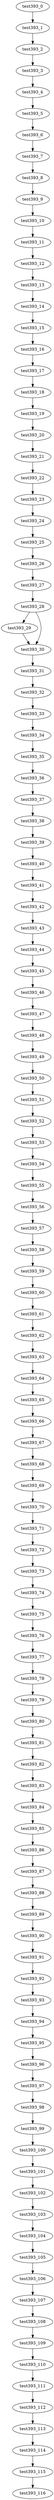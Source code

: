 digraph G {
test393_0->test393_1;
test393_1->test393_2;
test393_2->test393_3;
test393_3->test393_4;
test393_4->test393_5;
test393_5->test393_6;
test393_6->test393_7;
test393_7->test393_8;
test393_8->test393_9;
test393_9->test393_10;
test393_10->test393_11;
test393_11->test393_12;
test393_12->test393_13;
test393_13->test393_14;
test393_14->test393_15;
test393_15->test393_16;
test393_16->test393_17;
test393_17->test393_18;
test393_18->test393_19;
test393_19->test393_20;
test393_20->test393_21;
test393_21->test393_22;
test393_22->test393_23;
test393_23->test393_24;
test393_24->test393_25;
test393_25->test393_26;
test393_26->test393_27;
test393_27->test393_28;
test393_28->test393_29;
test393_28->test393_30;
test393_29->test393_30;
test393_30->test393_31;
test393_31->test393_32;
test393_32->test393_33;
test393_33->test393_34;
test393_34->test393_35;
test393_35->test393_36;
test393_36->test393_37;
test393_37->test393_38;
test393_38->test393_39;
test393_39->test393_40;
test393_40->test393_41;
test393_41->test393_42;
test393_42->test393_43;
test393_43->test393_44;
test393_44->test393_45;
test393_45->test393_46;
test393_46->test393_47;
test393_47->test393_48;
test393_48->test393_49;
test393_49->test393_50;
test393_50->test393_51;
test393_51->test393_52;
test393_52->test393_53;
test393_53->test393_54;
test393_54->test393_55;
test393_55->test393_56;
test393_56->test393_57;
test393_57->test393_58;
test393_58->test393_59;
test393_59->test393_60;
test393_60->test393_61;
test393_61->test393_62;
test393_62->test393_63;
test393_63->test393_64;
test393_64->test393_65;
test393_65->test393_66;
test393_66->test393_67;
test393_67->test393_68;
test393_68->test393_69;
test393_69->test393_70;
test393_70->test393_71;
test393_71->test393_72;
test393_72->test393_73;
test393_73->test393_74;
test393_74->test393_75;
test393_75->test393_76;
test393_76->test393_77;
test393_77->test393_78;
test393_78->test393_79;
test393_79->test393_80;
test393_80->test393_81;
test393_81->test393_82;
test393_82->test393_83;
test393_83->test393_84;
test393_84->test393_85;
test393_85->test393_86;
test393_86->test393_87;
test393_87->test393_88;
test393_88->test393_89;
test393_89->test393_90;
test393_90->test393_91;
test393_91->test393_92;
test393_92->test393_93;
test393_93->test393_94;
test393_94->test393_95;
test393_95->test393_96;
test393_96->test393_97;
test393_97->test393_98;
test393_98->test393_99;
test393_99->test393_100;
test393_100->test393_101;
test393_101->test393_102;
test393_102->test393_103;
test393_103->test393_104;
test393_104->test393_105;
test393_105->test393_106;
test393_106->test393_107;
test393_107->test393_108;
test393_108->test393_109;
test393_109->test393_110;
test393_110->test393_111;
test393_111->test393_112;
test393_112->test393_113;
test393_113->test393_114;
test393_114->test393_115;
test393_115->test393_116;

}
